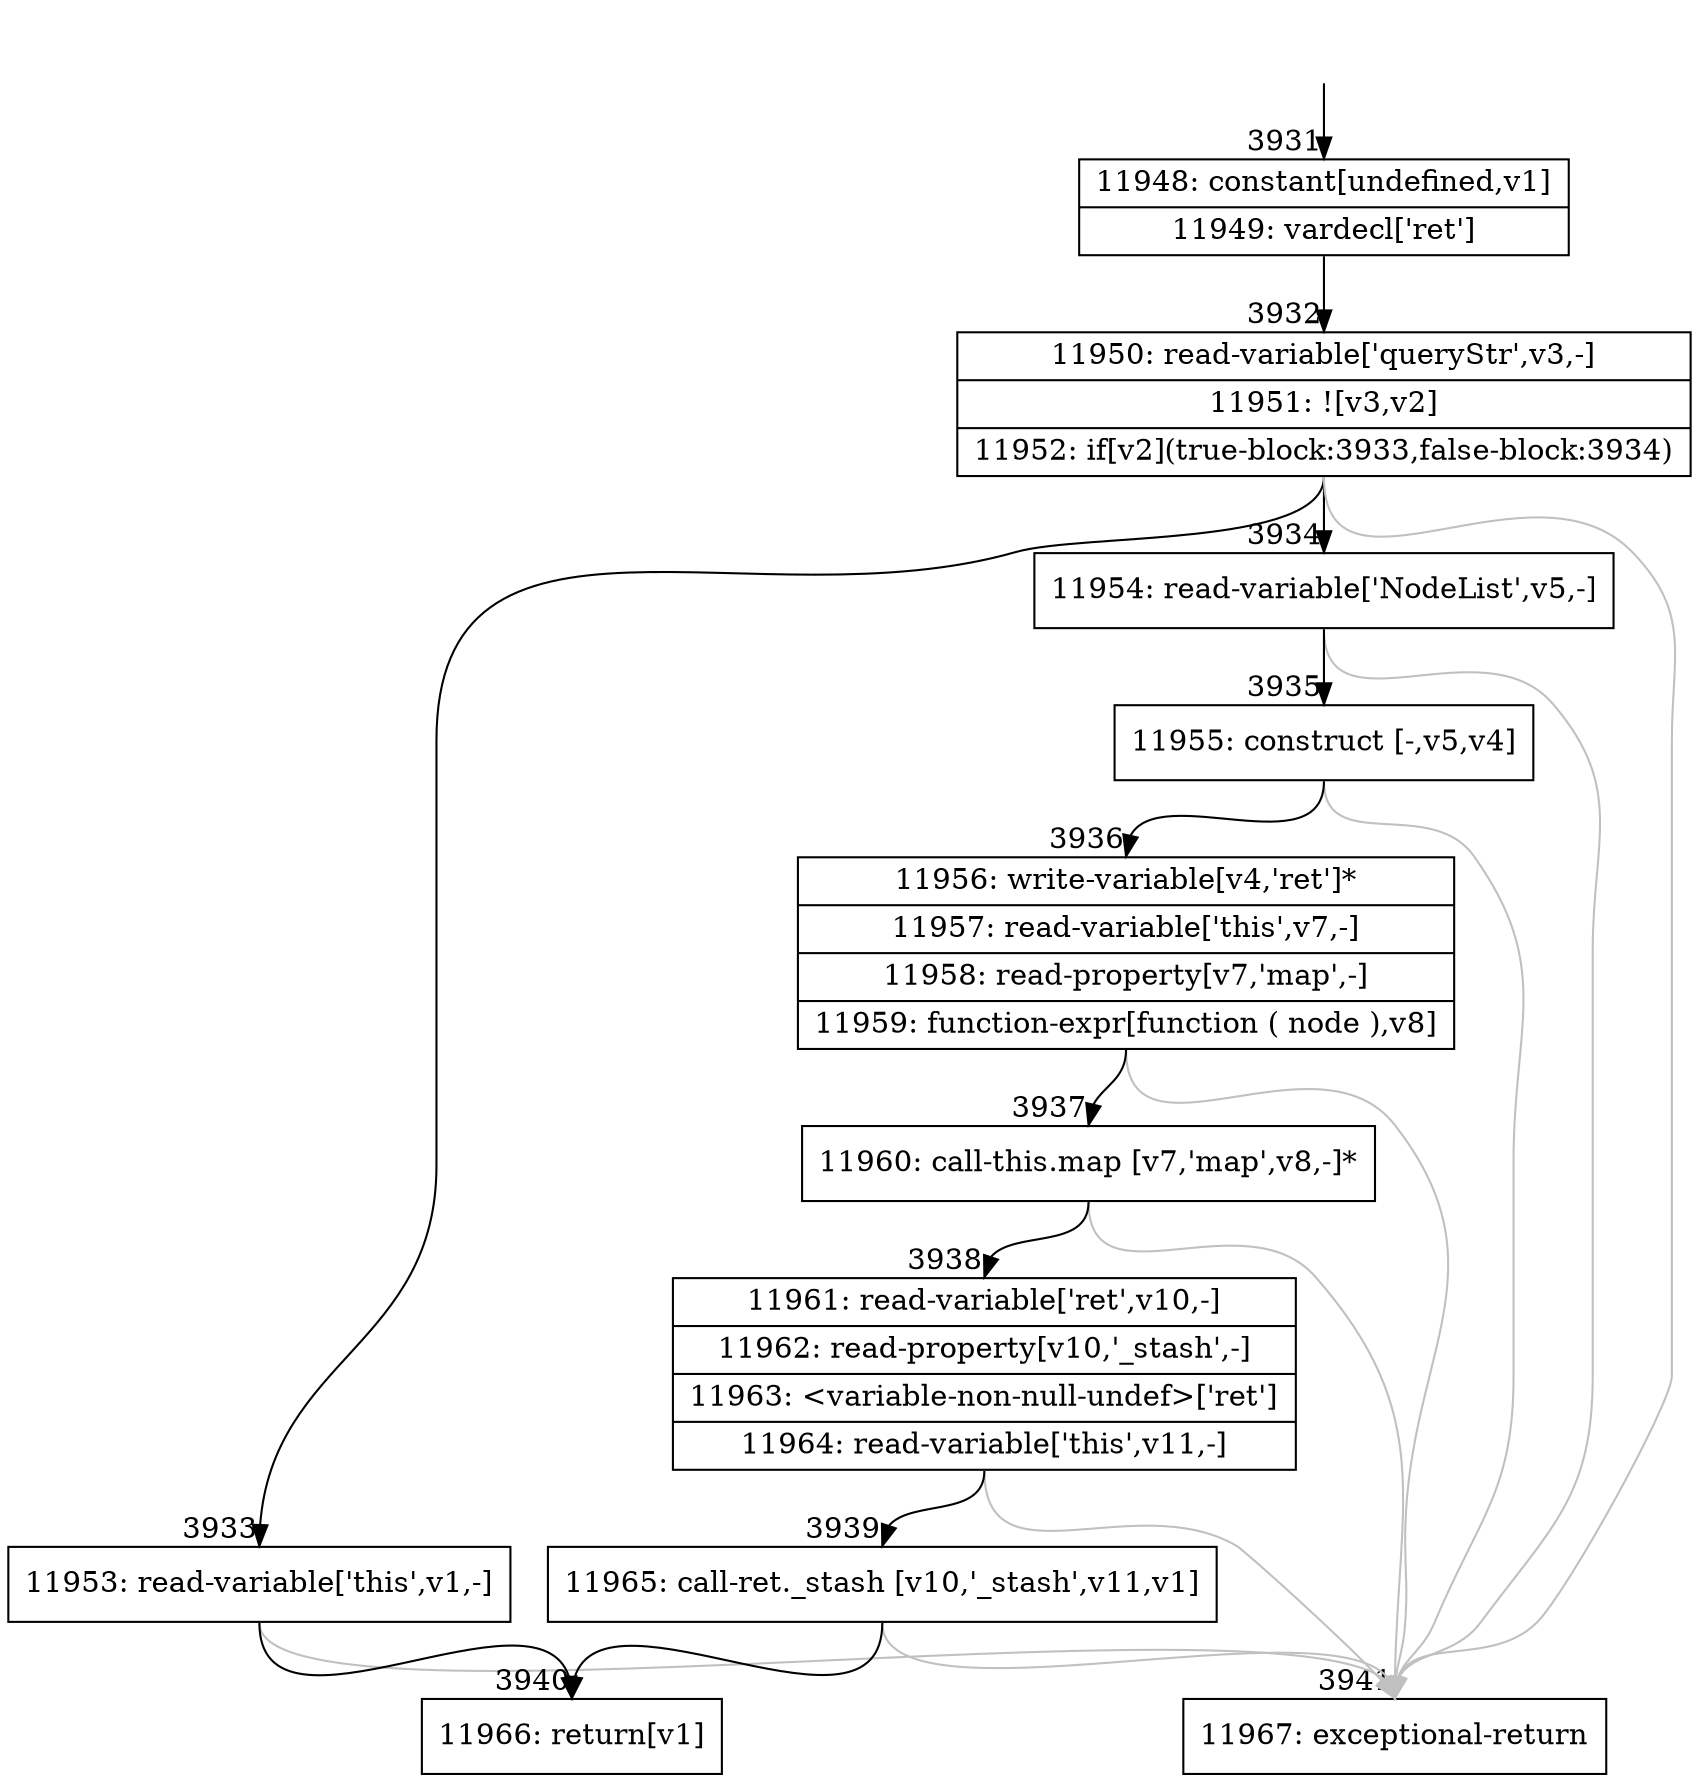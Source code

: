 digraph {
rankdir="TD"
BB_entry266[shape=none,label=""];
BB_entry266 -> BB3931 [tailport=s, headport=n, headlabel="    3931"]
BB3931 [shape=record label="{11948: constant[undefined,v1]|11949: vardecl['ret']}" ] 
BB3931 -> BB3932 [tailport=s, headport=n, headlabel="      3932"]
BB3932 [shape=record label="{11950: read-variable['queryStr',v3,-]|11951: ![v3,v2]|11952: if[v2](true-block:3933,false-block:3934)}" ] 
BB3932 -> BB3933 [tailport=s, headport=n, headlabel="      3933"]
BB3932 -> BB3934 [tailport=s, headport=n, headlabel="      3934"]
BB3932 -> BB3941 [tailport=s, headport=n, color=gray, headlabel="      3941"]
BB3933 [shape=record label="{11953: read-variable['this',v1,-]}" ] 
BB3933 -> BB3940 [tailport=s, headport=n, headlabel="      3940"]
BB3933 -> BB3941 [tailport=s, headport=n, color=gray]
BB3934 [shape=record label="{11954: read-variable['NodeList',v5,-]}" ] 
BB3934 -> BB3935 [tailport=s, headport=n, headlabel="      3935"]
BB3934 -> BB3941 [tailport=s, headport=n, color=gray]
BB3935 [shape=record label="{11955: construct [-,v5,v4]}" ] 
BB3935 -> BB3936 [tailport=s, headport=n, headlabel="      3936"]
BB3935 -> BB3941 [tailport=s, headport=n, color=gray]
BB3936 [shape=record label="{11956: write-variable[v4,'ret']*|11957: read-variable['this',v7,-]|11958: read-property[v7,'map',-]|11959: function-expr[function ( node ),v8]}" ] 
BB3936 -> BB3937 [tailport=s, headport=n, headlabel="      3937"]
BB3936 -> BB3941 [tailport=s, headport=n, color=gray]
BB3937 [shape=record label="{11960: call-this.map [v7,'map',v8,-]*}" ] 
BB3937 -> BB3938 [tailport=s, headport=n, headlabel="      3938"]
BB3937 -> BB3941 [tailport=s, headport=n, color=gray]
BB3938 [shape=record label="{11961: read-variable['ret',v10,-]|11962: read-property[v10,'_stash',-]|11963: \<variable-non-null-undef\>['ret']|11964: read-variable['this',v11,-]}" ] 
BB3938 -> BB3939 [tailport=s, headport=n, headlabel="      3939"]
BB3938 -> BB3941 [tailport=s, headport=n, color=gray]
BB3939 [shape=record label="{11965: call-ret._stash [v10,'_stash',v11,v1]}" ] 
BB3939 -> BB3940 [tailport=s, headport=n]
BB3939 -> BB3941 [tailport=s, headport=n, color=gray]
BB3940 [shape=record label="{11966: return[v1]}" ] 
BB3941 [shape=record label="{11967: exceptional-return}" ] 
//#$~ 5194
}
